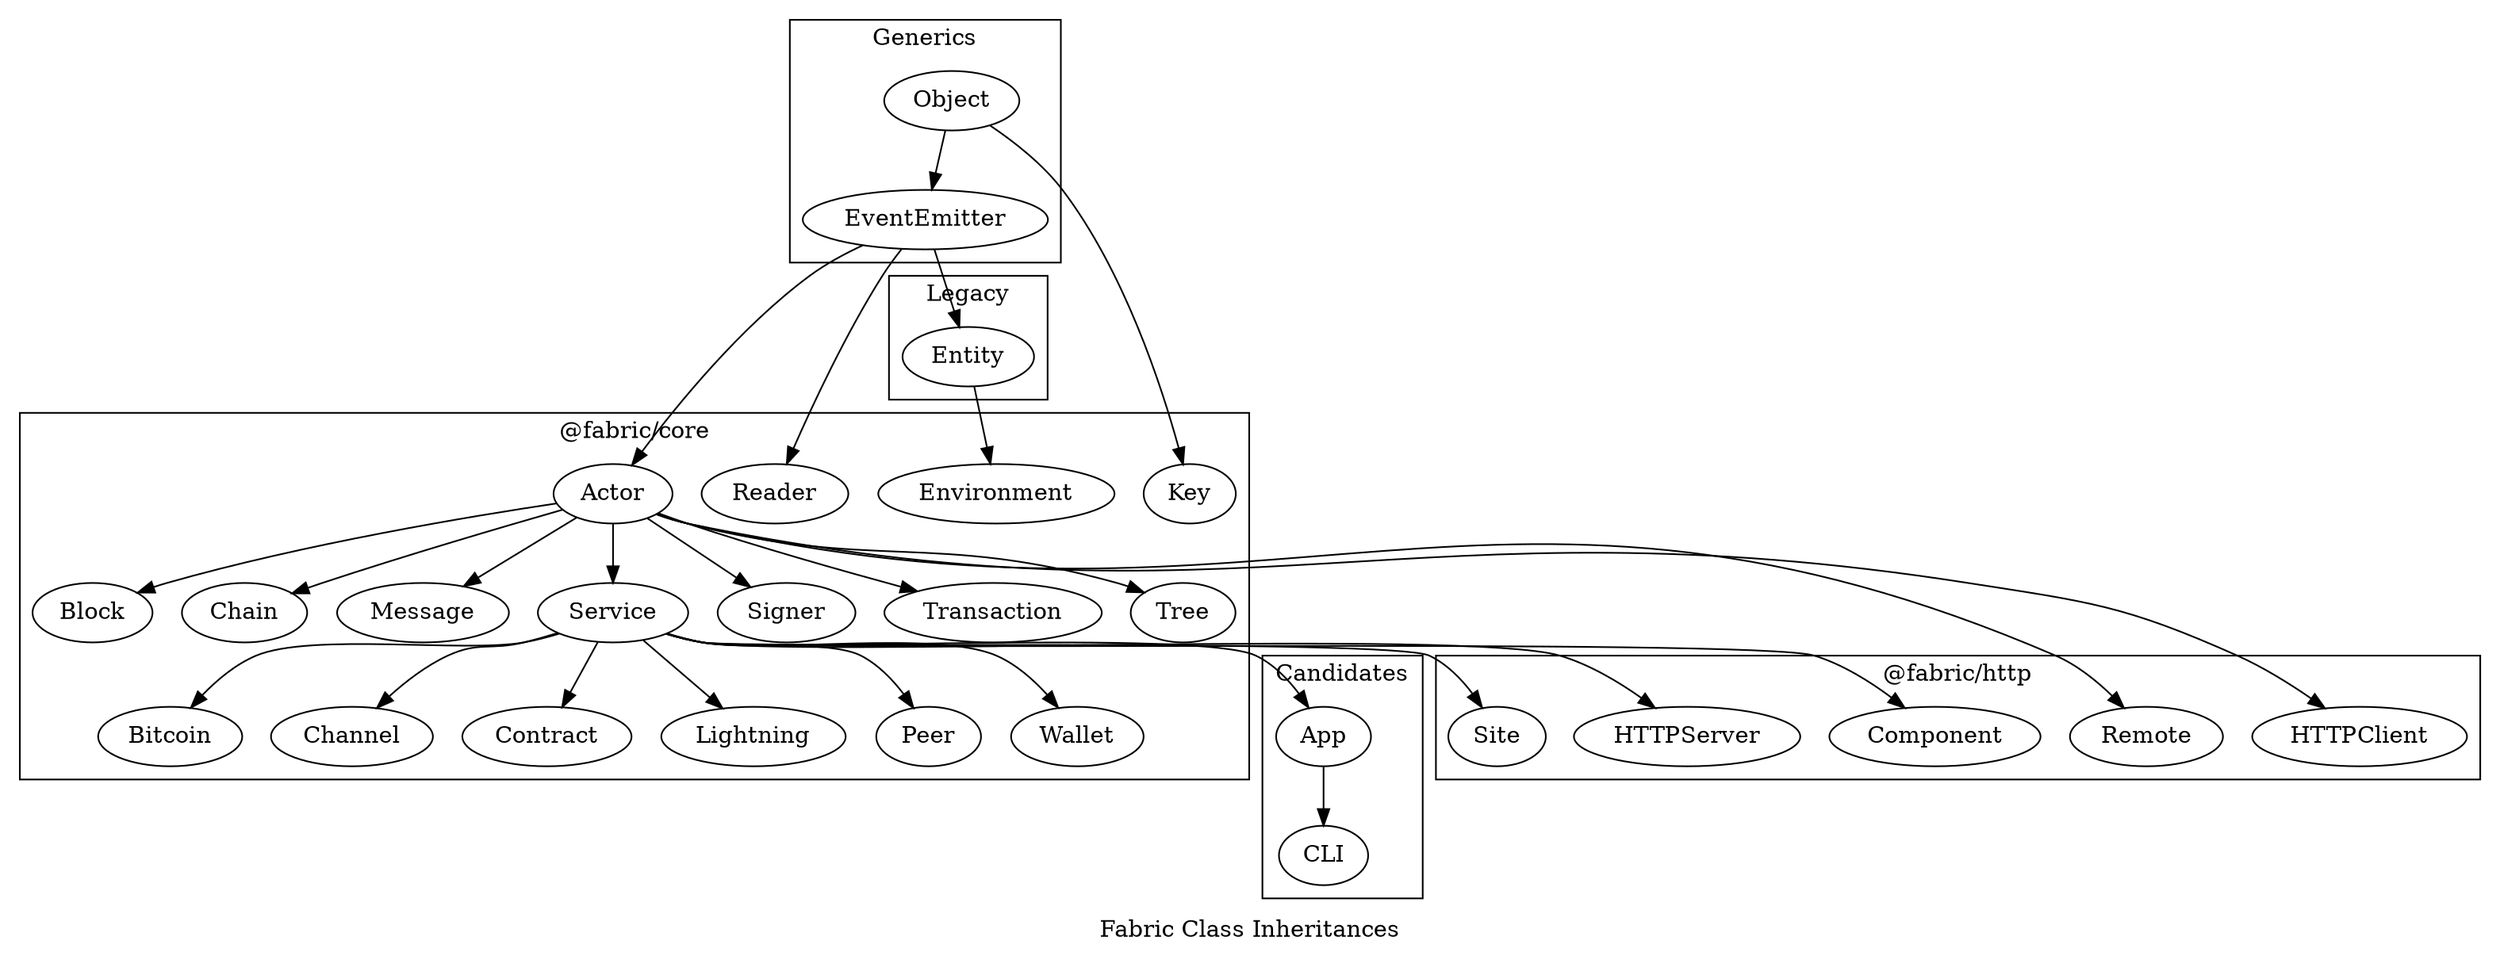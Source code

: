 digraph FabricClasses {
  label = "Fabric Class Inheritances"
  rankdir = "TB"

  subgraph cluster_generics {
    label = "Generics"
    "Object"
    "EventEmitter"
  }

  subgraph cluster_core {
    label = "@fabric/core"
    "Actor"
    "Block"
    "Bitcoin"
    "Chain"
    "Channel"
    "Contract"
    "Environment"
    "Key"
    "Lightning"
    "Message"
    "Peer"
    "Reader"
    "Service"
    "Signer"
    "Transaction"
    "Tree"
    "Wallet"
  }

  subgraph cluster_http {
    label = "@fabric/http"
    "Component"
    "Remote"
    "Site"
    "HTTPClient"
    "HTTPServer"
  }

  subgraph cluster_candidates {
    label = "Candidates"
    "App"
    "CLI"
  }

  subgraph cluster_legacy {
    label = "Legacy"
    "Entity"
  }

  "Actor" -> {
    "Block"
    "Chain"
    "Message"
    "Service"
    "Signer"
    "Transaction"
    "Tree"
    "Remote"
    "HTTPClient"
  }

  "App" -> {
    "CLI"
  }

  "Entity" -> "Environment"
  "EventEmitter" -> {
    "Actor"
    "Entity"
    "Reader"
  }

  "Object" -> "EventEmitter"
  "Object" -> "Key"

  "Service" -> {
    "App"
    "Bitcoin"
    "Channel"
    "Contract"
    "Lightning"
    "Peer"
    "Wallet"
    "Site"
    "HTTPServer"
    "Component"
  }
}
